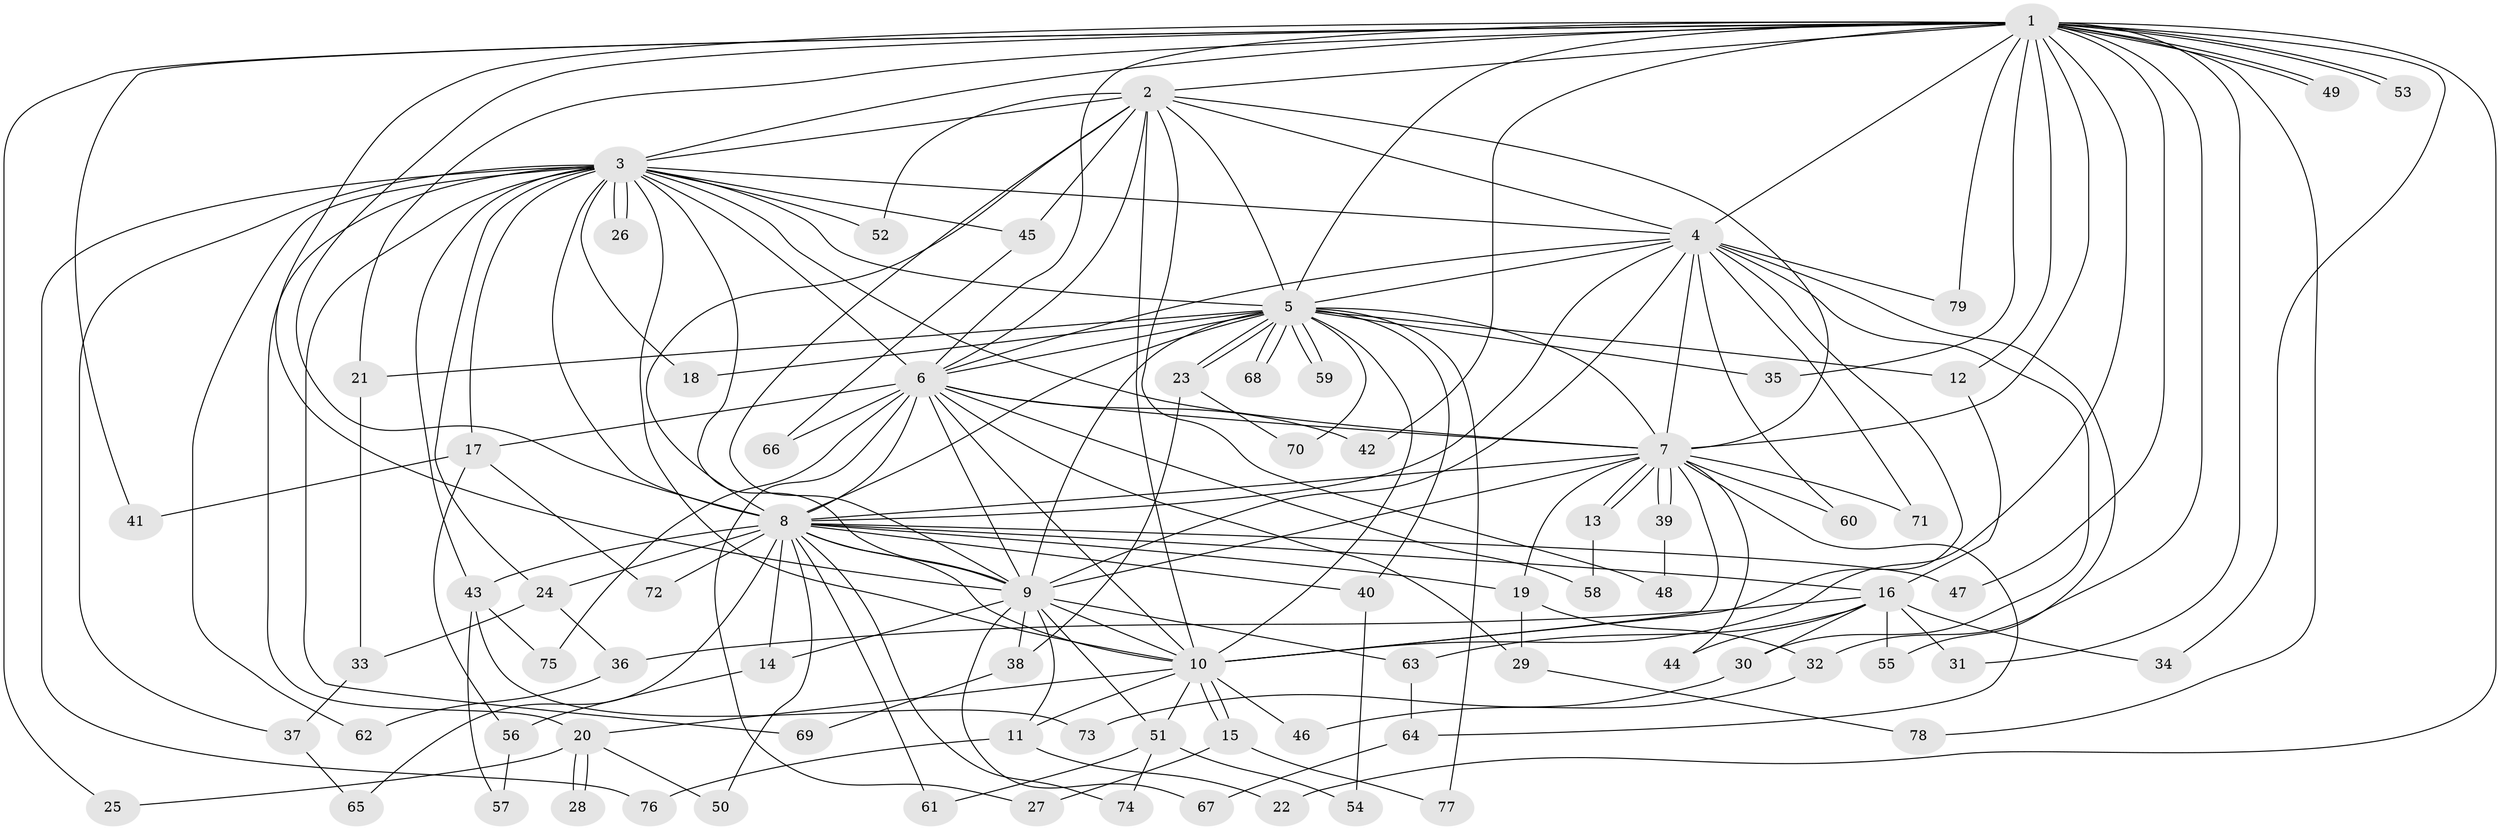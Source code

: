 // coarse degree distribution, {16: 0.020833333333333332, 14: 0.0625, 15: 0.020833333333333332, 12: 0.020833333333333332, 17: 0.020833333333333332, 4: 0.041666666666666664, 2: 0.4166666666666667, 7: 0.020833333333333332, 3: 0.10416666666666667, 6: 0.0625, 5: 0.0625, 1: 0.14583333333333334}
// Generated by graph-tools (version 1.1) at 2025/49/03/04/25 22:49:43]
// undirected, 79 vertices, 183 edges
graph export_dot {
  node [color=gray90,style=filled];
  1;
  2;
  3;
  4;
  5;
  6;
  7;
  8;
  9;
  10;
  11;
  12;
  13;
  14;
  15;
  16;
  17;
  18;
  19;
  20;
  21;
  22;
  23;
  24;
  25;
  26;
  27;
  28;
  29;
  30;
  31;
  32;
  33;
  34;
  35;
  36;
  37;
  38;
  39;
  40;
  41;
  42;
  43;
  44;
  45;
  46;
  47;
  48;
  49;
  50;
  51;
  52;
  53;
  54;
  55;
  56;
  57;
  58;
  59;
  60;
  61;
  62;
  63;
  64;
  65;
  66;
  67;
  68;
  69;
  70;
  71;
  72;
  73;
  74;
  75;
  76;
  77;
  78;
  79;
  1 -- 2;
  1 -- 3;
  1 -- 4;
  1 -- 5;
  1 -- 6;
  1 -- 7;
  1 -- 8;
  1 -- 9;
  1 -- 10;
  1 -- 12;
  1 -- 21;
  1 -- 22;
  1 -- 25;
  1 -- 31;
  1 -- 32;
  1 -- 34;
  1 -- 35;
  1 -- 41;
  1 -- 42;
  1 -- 47;
  1 -- 49;
  1 -- 49;
  1 -- 53;
  1 -- 53;
  1 -- 78;
  1 -- 79;
  2 -- 3;
  2 -- 4;
  2 -- 5;
  2 -- 6;
  2 -- 7;
  2 -- 8;
  2 -- 9;
  2 -- 10;
  2 -- 45;
  2 -- 48;
  2 -- 52;
  3 -- 4;
  3 -- 5;
  3 -- 6;
  3 -- 7;
  3 -- 8;
  3 -- 9;
  3 -- 10;
  3 -- 17;
  3 -- 18;
  3 -- 20;
  3 -- 24;
  3 -- 26;
  3 -- 26;
  3 -- 37;
  3 -- 43;
  3 -- 45;
  3 -- 52;
  3 -- 62;
  3 -- 69;
  3 -- 76;
  4 -- 5;
  4 -- 6;
  4 -- 7;
  4 -- 8;
  4 -- 9;
  4 -- 10;
  4 -- 30;
  4 -- 55;
  4 -- 60;
  4 -- 71;
  4 -- 79;
  5 -- 6;
  5 -- 7;
  5 -- 8;
  5 -- 9;
  5 -- 10;
  5 -- 12;
  5 -- 18;
  5 -- 21;
  5 -- 23;
  5 -- 23;
  5 -- 35;
  5 -- 40;
  5 -- 59;
  5 -- 59;
  5 -- 68;
  5 -- 68;
  5 -- 70;
  5 -- 77;
  6 -- 7;
  6 -- 8;
  6 -- 9;
  6 -- 10;
  6 -- 17;
  6 -- 27;
  6 -- 29;
  6 -- 42;
  6 -- 58;
  6 -- 66;
  6 -- 75;
  7 -- 8;
  7 -- 9;
  7 -- 10;
  7 -- 13;
  7 -- 13;
  7 -- 19;
  7 -- 39;
  7 -- 39;
  7 -- 44;
  7 -- 60;
  7 -- 64;
  7 -- 71;
  8 -- 9;
  8 -- 10;
  8 -- 14;
  8 -- 16;
  8 -- 19;
  8 -- 24;
  8 -- 40;
  8 -- 43;
  8 -- 47;
  8 -- 50;
  8 -- 61;
  8 -- 65;
  8 -- 72;
  8 -- 74;
  9 -- 10;
  9 -- 11;
  9 -- 14;
  9 -- 38;
  9 -- 51;
  9 -- 63;
  9 -- 67;
  10 -- 11;
  10 -- 15;
  10 -- 15;
  10 -- 20;
  10 -- 46;
  10 -- 51;
  11 -- 22;
  11 -- 76;
  12 -- 16;
  13 -- 58;
  14 -- 56;
  15 -- 27;
  15 -- 77;
  16 -- 30;
  16 -- 31;
  16 -- 34;
  16 -- 36;
  16 -- 44;
  16 -- 55;
  16 -- 63;
  17 -- 41;
  17 -- 56;
  17 -- 72;
  19 -- 29;
  19 -- 32;
  20 -- 25;
  20 -- 28;
  20 -- 28;
  20 -- 50;
  21 -- 33;
  23 -- 38;
  23 -- 70;
  24 -- 33;
  24 -- 36;
  29 -- 78;
  30 -- 73;
  32 -- 46;
  33 -- 37;
  36 -- 62;
  37 -- 65;
  38 -- 69;
  39 -- 48;
  40 -- 54;
  43 -- 57;
  43 -- 73;
  43 -- 75;
  45 -- 66;
  51 -- 54;
  51 -- 61;
  51 -- 74;
  56 -- 57;
  63 -- 64;
  64 -- 67;
}
